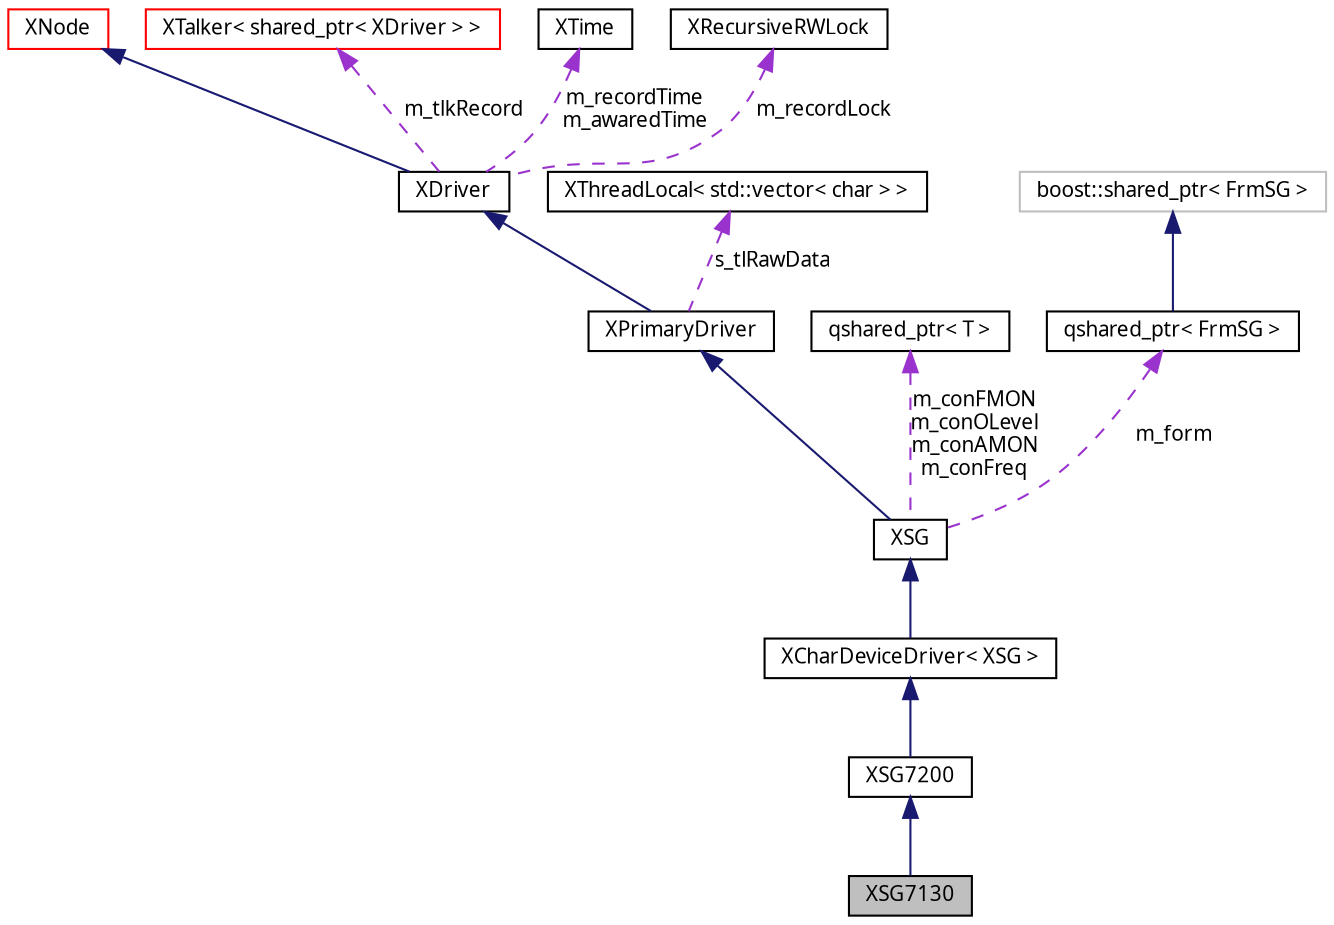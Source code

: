 digraph G
{
  edge [fontname="FreeSans.ttf",fontsize=10,labelfontname="FreeSans.ttf",labelfontsize=10];
  node [fontname="FreeSans.ttf",fontsize=10,shape=record];
  Node1 [label="XSG7130",height=0.2,width=0.4,color="black", fillcolor="grey75", style="filled" fontcolor="black"];
  Node2 -> Node1 [dir=back,color="midnightblue",fontsize=10,style="solid",fontname="FreeSans.ttf"];
  Node2 [label="XSG7200",height=0.2,width=0.4,color="black", fillcolor="white", style="filled",URL="$class_x_s_g7200.html"];
  Node3 -> Node2 [dir=back,color="midnightblue",fontsize=10,style="solid",fontname="FreeSans.ttf"];
  Node3 [label="XCharDeviceDriver\< XSG \>",height=0.2,width=0.4,color="black", fillcolor="white", style="filled",URL="$class_x_char_device_driver.html"];
  Node4 -> Node3 [dir=back,color="midnightblue",fontsize=10,style="solid",fontname="FreeSans.ttf"];
  Node4 [label="XSG",height=0.2,width=0.4,color="black", fillcolor="white", style="filled",URL="$class_x_s_g.html"];
  Node5 -> Node4 [dir=back,color="midnightblue",fontsize=10,style="solid",fontname="FreeSans.ttf"];
  Node5 [label="XPrimaryDriver",height=0.2,width=0.4,color="black", fillcolor="white", style="filled",URL="$class_x_primary_driver.html"];
  Node6 -> Node5 [dir=back,color="midnightblue",fontsize=10,style="solid",fontname="FreeSans.ttf"];
  Node6 [label="XDriver",height=0.2,width=0.4,color="black", fillcolor="white", style="filled",URL="$class_x_driver.html"];
  Node7 -> Node6 [dir=back,color="midnightblue",fontsize=10,style="solid",fontname="FreeSans.ttf"];
  Node7 [label="XNode",height=0.2,width=0.4,color="red", fillcolor="white", style="filled",URL="$class_x_node.html"];
  Node8 -> Node6 [dir=back,color="darkorchid3",fontsize=10,style="dashed",label="m_tlkRecord",fontname="FreeSans.ttf"];
  Node8 [label="XTalker\< shared_ptr\< XDriver \> \>",height=0.2,width=0.4,color="red", fillcolor="white", style="filled",URL="$class_x_talker.html"];
  Node9 -> Node6 [dir=back,color="darkorchid3",fontsize=10,style="dashed",label="m_recordTime\nm_awaredTime",fontname="FreeSans.ttf"];
  Node9 [label="XTime",height=0.2,width=0.4,color="black", fillcolor="white", style="filled",URL="$class_x_time.html"];
  Node10 -> Node6 [dir=back,color="darkorchid3",fontsize=10,style="dashed",label="m_recordLock",fontname="FreeSans.ttf"];
  Node10 [label="XRecursiveRWLock",height=0.2,width=0.4,color="black", fillcolor="white", style="filled",URL="$class_x_recursive_r_w_lock.html"];
  Node11 -> Node5 [dir=back,color="darkorchid3",fontsize=10,style="dashed",label="s_tlRawData",fontname="FreeSans.ttf"];
  Node11 [label="XThreadLocal\< std::vector\< char \> \>",height=0.2,width=0.4,color="black", fillcolor="white", style="filled",URL="$class_x_thread_local.html"];
  Node12 -> Node4 [dir=back,color="darkorchid3",fontsize=10,style="dashed",label="m_conFMON\nm_conOLevel\nm_conAMON\nm_conFreq",fontname="FreeSans.ttf"];
  Node12 [label="qshared_ptr\< T \>",height=0.2,width=0.4,color="black", fillcolor="white", style="filled",URL="$classqshared__ptr.html"];
  Node13 -> Node4 [dir=back,color="darkorchid3",fontsize=10,style="dashed",label="m_form",fontname="FreeSans.ttf"];
  Node13 [label="qshared_ptr\< FrmSG \>",height=0.2,width=0.4,color="black", fillcolor="white", style="filled",URL="$classqshared__ptr.html"];
  Node14 -> Node13 [dir=back,color="midnightblue",fontsize=10,style="solid",fontname="FreeSans.ttf"];
  Node14 [label="boost::shared_ptr\< FrmSG \>",height=0.2,width=0.4,color="grey75", fillcolor="white", style="filled"];
}
